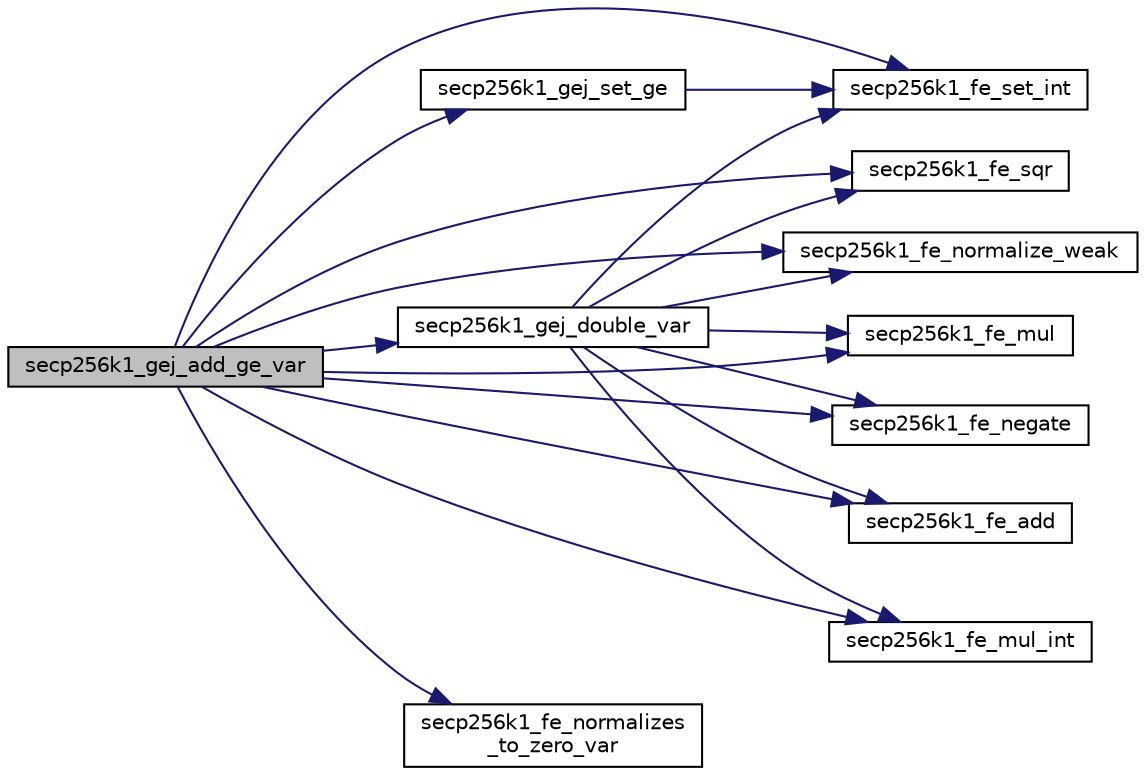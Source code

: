 digraph "secp256k1_gej_add_ge_var"
{
  edge [fontname="Helvetica",fontsize="10",labelfontname="Helvetica",labelfontsize="10"];
  node [fontname="Helvetica",fontsize="10",shape=record];
  rankdir="LR";
  Node178 [label="secp256k1_gej_add_ge_var",height=0.2,width=0.4,color="black", fillcolor="grey75", style="filled", fontcolor="black"];
  Node178 -> Node179 [color="midnightblue",fontsize="10",style="solid",fontname="Helvetica"];
  Node179 [label="secp256k1_gej_set_ge",height=0.2,width=0.4,color="black", fillcolor="white", style="filled",URL="$d6/d60/group__impl_8h.html#ad5f813e26afb239f03e83f0e61e05498"];
  Node179 -> Node180 [color="midnightblue",fontsize="10",style="solid",fontname="Helvetica"];
  Node180 [label="secp256k1_fe_set_int",height=0.2,width=0.4,color="black", fillcolor="white", style="filled",URL="$d5/d5a/field_8h.html#a4bfba9980b6d6960ad623f1ddbbc547e",tooltip="Set a field element equal to a small integer. "];
  Node178 -> Node180 [color="midnightblue",fontsize="10",style="solid",fontname="Helvetica"];
  Node178 -> Node181 [color="midnightblue",fontsize="10",style="solid",fontname="Helvetica"];
  Node181 [label="secp256k1_fe_sqr",height=0.2,width=0.4,color="black", fillcolor="white", style="filled",URL="$d5/d5a/field_8h.html#a6cbe550ca5eb35e683b1c8d68d8de26b",tooltip="Sets a field element to be the square of another. "];
  Node178 -> Node182 [color="midnightblue",fontsize="10",style="solid",fontname="Helvetica"];
  Node182 [label="secp256k1_fe_normalize_weak",height=0.2,width=0.4,color="black", fillcolor="white", style="filled",URL="$d5/d5a/field_8h.html#a0aaec7df2f708a451a8e1f41a943d8b1",tooltip="Weakly normalize a field element: reduce it magnitude to 1, but don&#39;t fully normalize. "];
  Node178 -> Node183 [color="midnightblue",fontsize="10",style="solid",fontname="Helvetica"];
  Node183 [label="secp256k1_fe_mul",height=0.2,width=0.4,color="black", fillcolor="white", style="filled",URL="$d5/d5a/field_8h.html#a542b97d2574d9687c563d002587cf9a2",tooltip="Sets a field element to be the product of two others. "];
  Node178 -> Node184 [color="midnightblue",fontsize="10",style="solid",fontname="Helvetica"];
  Node184 [label="secp256k1_fe_negate",height=0.2,width=0.4,color="black", fillcolor="white", style="filled",URL="$d5/d5a/field_8h.html#a4543ff08a66fc870acd56c921f2b30f7",tooltip="Set a field element equal to the additive inverse of another. "];
  Node178 -> Node185 [color="midnightblue",fontsize="10",style="solid",fontname="Helvetica"];
  Node185 [label="secp256k1_fe_add",height=0.2,width=0.4,color="black", fillcolor="white", style="filled",URL="$d5/d5a/field_8h.html#a7512f80b60598e4af89c004890880fc7",tooltip="Adds a field element to another. "];
  Node178 -> Node186 [color="midnightblue",fontsize="10",style="solid",fontname="Helvetica"];
  Node186 [label="secp256k1_fe_normalizes\l_to_zero_var",height=0.2,width=0.4,color="black", fillcolor="white", style="filled",URL="$d5/d5a/field_8h.html#a67adb176b8e6efd2d2475a9d0a199e18",tooltip="Verify whether a field element represents zero i.e. "];
  Node178 -> Node187 [color="midnightblue",fontsize="10",style="solid",fontname="Helvetica"];
  Node187 [label="secp256k1_gej_double_var",height=0.2,width=0.4,color="black", fillcolor="white", style="filled",URL="$d6/d60/group__impl_8h.html#a033aa434a4d0838f649ad757dd44db46"];
  Node187 -> Node180 [color="midnightblue",fontsize="10",style="solid",fontname="Helvetica"];
  Node187 -> Node182 [color="midnightblue",fontsize="10",style="solid",fontname="Helvetica"];
  Node187 -> Node188 [color="midnightblue",fontsize="10",style="solid",fontname="Helvetica"];
  Node188 [label="secp256k1_fe_mul_int",height=0.2,width=0.4,color="black", fillcolor="white", style="filled",URL="$d5/d5a/field_8h.html#a3f7b55267ed0d5135530283da6314416",tooltip="Multiplies the passed field element with a small integer constant. "];
  Node187 -> Node183 [color="midnightblue",fontsize="10",style="solid",fontname="Helvetica"];
  Node187 -> Node181 [color="midnightblue",fontsize="10",style="solid",fontname="Helvetica"];
  Node187 -> Node184 [color="midnightblue",fontsize="10",style="solid",fontname="Helvetica"];
  Node187 -> Node185 [color="midnightblue",fontsize="10",style="solid",fontname="Helvetica"];
  Node178 -> Node188 [color="midnightblue",fontsize="10",style="solid",fontname="Helvetica"];
}
